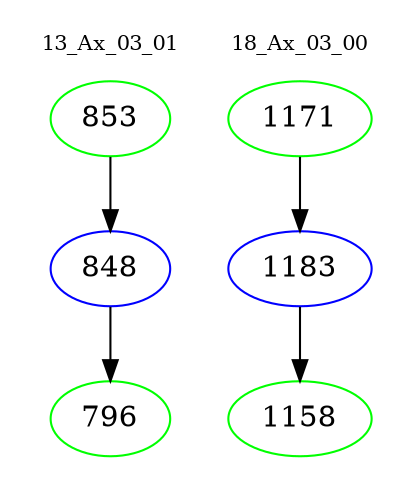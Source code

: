 digraph{
subgraph cluster_0 {
color = white
label = "13_Ax_03_01";
fontsize=10;
T0_853 [label="853", color="green"]
T0_853 -> T0_848 [color="black"]
T0_848 [label="848", color="blue"]
T0_848 -> T0_796 [color="black"]
T0_796 [label="796", color="green"]
}
subgraph cluster_1 {
color = white
label = "18_Ax_03_00";
fontsize=10;
T1_1171 [label="1171", color="green"]
T1_1171 -> T1_1183 [color="black"]
T1_1183 [label="1183", color="blue"]
T1_1183 -> T1_1158 [color="black"]
T1_1158 [label="1158", color="green"]
}
}
